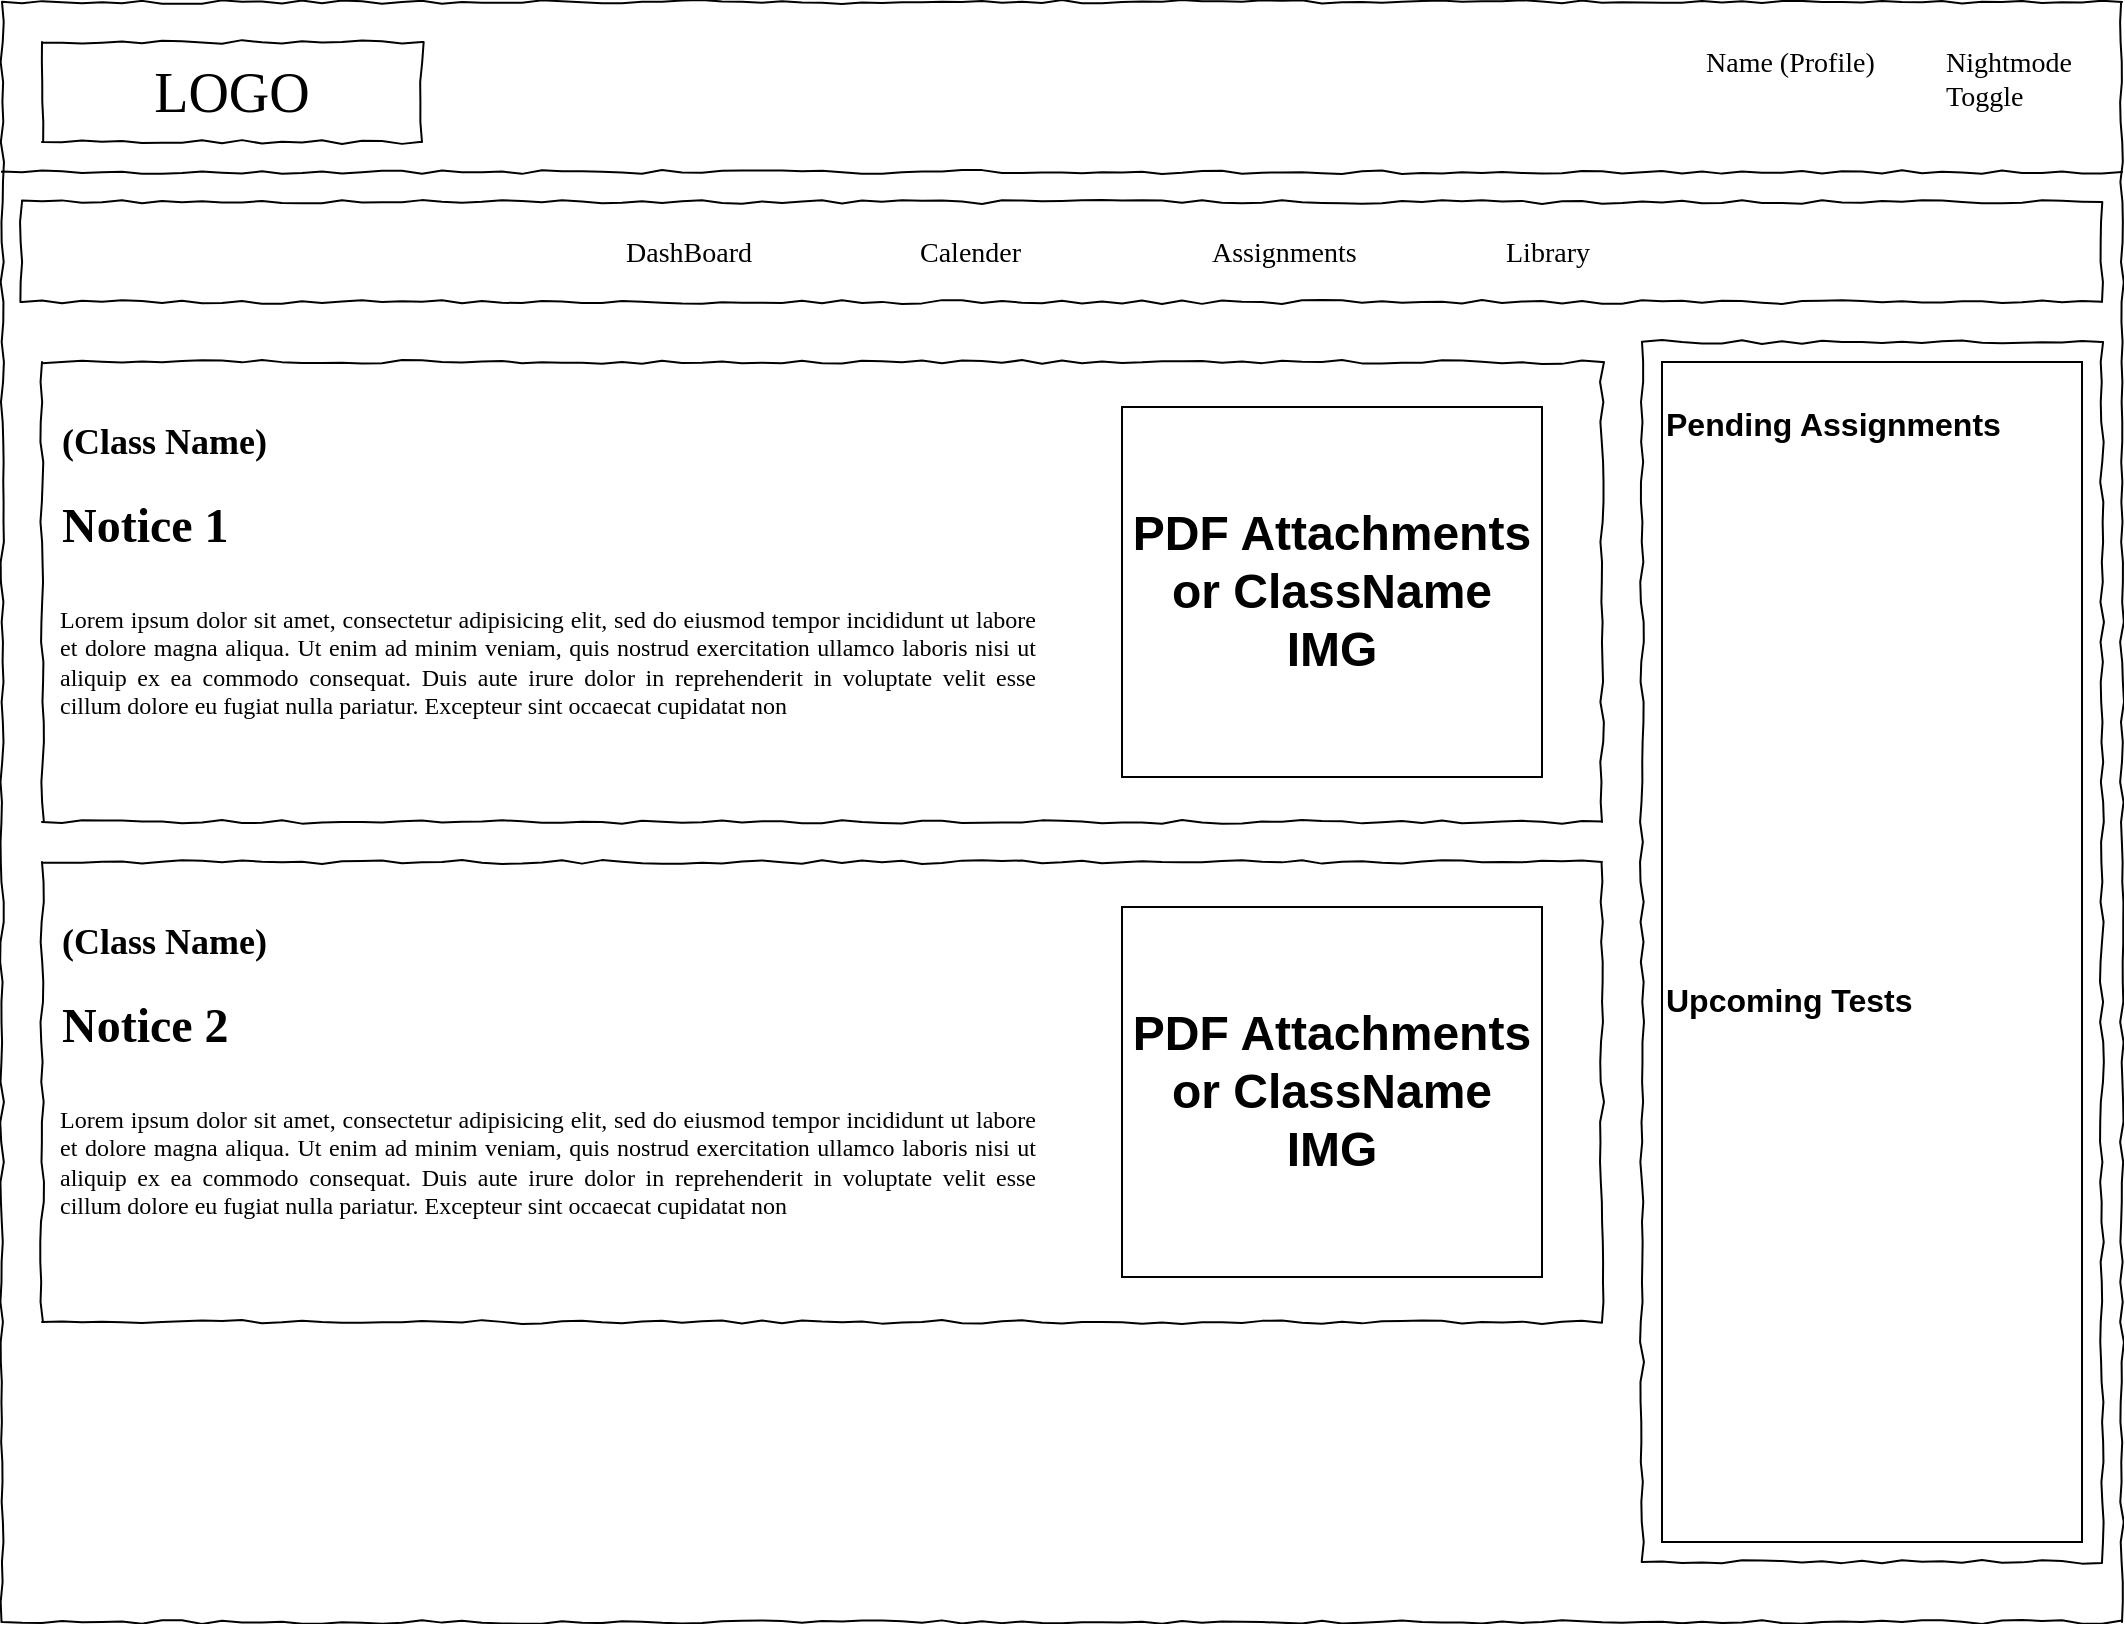 <mxfile version="20.3.3" type="device"><diagram name="Page-1" id="03018318-947c-dd8e-b7a3-06fadd420f32"><mxGraphModel dx="1261" dy="739" grid="1" gridSize="10" guides="1" tooltips="1" connect="1" arrows="1" fold="1" page="1" pageScale="1" pageWidth="1100" pageHeight="850" background="#ffffff" math="0" shadow="0"><root><mxCell id="0"/><mxCell id="1" parent="0"/><mxCell id="677b7b8949515195-1" value="" style="whiteSpace=wrap;html=1;rounded=0;shadow=0;labelBackgroundColor=none;strokeColor=#000000;strokeWidth=1;fillColor=none;fontFamily=Verdana;fontSize=12;fontColor=#000000;align=center;comic=1;" parent="1" vertex="1"><mxGeometry x="20" y="20" width="1060" height="810" as="geometry"/></mxCell><mxCell id="677b7b8949515195-2" value="LOGO" style="whiteSpace=wrap;html=1;rounded=0;shadow=0;labelBackgroundColor=none;strokeWidth=1;fontFamily=Verdana;fontSize=28;align=center;comic=1;" parent="1" vertex="1"><mxGeometry x="40" y="40" width="190" height="50" as="geometry"/></mxCell><mxCell id="677b7b8949515195-6" value="Name (Profile)" style="text;html=1;points=[];align=left;verticalAlign=top;spacingTop=-4;fontSize=14;fontFamily=Verdana" parent="1" vertex="1"><mxGeometry x="870" y="40" width="60" height="20" as="geometry"/></mxCell><mxCell id="677b7b8949515195-7" value="Nightmode &lt;br&gt;Toggle" style="text;html=1;points=[];align=left;verticalAlign=top;spacingTop=-4;fontSize=14;fontFamily=Verdana" parent="1" vertex="1"><mxGeometry x="990" y="40" width="60" height="20" as="geometry"/></mxCell><mxCell id="677b7b8949515195-9" value="" style="line;strokeWidth=1;html=1;rounded=0;shadow=0;labelBackgroundColor=none;fillColor=none;fontFamily=Verdana;fontSize=14;fontColor=#000000;align=center;comic=1;" parent="1" vertex="1"><mxGeometry x="20" y="100" width="1060" height="10" as="geometry"/></mxCell><mxCell id="677b7b8949515195-10" value="" style="whiteSpace=wrap;html=1;rounded=0;shadow=0;labelBackgroundColor=none;strokeWidth=1;fillColor=none;fontFamily=Verdana;fontSize=12;align=center;comic=1;" parent="1" vertex="1"><mxGeometry x="30" y="120" width="1040" height="50" as="geometry"/></mxCell><mxCell id="677b7b8949515195-11" value="DashBoard" style="text;html=1;points=[];align=left;verticalAlign=top;spacingTop=-4;fontSize=14;fontFamily=Verdana" parent="1" vertex="1"><mxGeometry x="330" y="135" width="60" height="20" as="geometry"/></mxCell><mxCell id="677b7b8949515195-12" value="Calender" style="text;html=1;points=[];align=left;verticalAlign=top;spacingTop=-4;fontSize=14;fontFamily=Verdana" parent="1" vertex="1"><mxGeometry x="477" y="135" width="60" height="20" as="geometry"/></mxCell><mxCell id="677b7b8949515195-13" value="Assignments" style="text;html=1;points=[];align=left;verticalAlign=top;spacingTop=-4;fontSize=14;fontFamily=Verdana" parent="1" vertex="1"><mxGeometry x="623" y="135" width="60" height="20" as="geometry"/></mxCell><mxCell id="677b7b8949515195-14" value="Library" style="text;html=1;points=[];align=left;verticalAlign=top;spacingTop=-4;fontSize=14;fontFamily=Verdana" parent="1" vertex="1"><mxGeometry x="770" y="135" width="60" height="20" as="geometry"/></mxCell><mxCell id="677b7b8949515195-16" value="" style="verticalLabelPosition=bottom;shadow=0;dashed=0;align=center;html=1;verticalAlign=top;strokeWidth=1;shape=mxgraph.mockup.graphics.simpleIcon;strokeColor=none;rounded=0;labelBackgroundColor=none;fontFamily=Verdana;fontSize=14;fontColor=#000000;comic=1;" parent="1" vertex="1"><mxGeometry x="30" y="190" width="800" height="630" as="geometry"/></mxCell><mxCell id="677b7b8949515195-25" value="" style="whiteSpace=wrap;html=1;rounded=0;shadow=0;labelBackgroundColor=none;strokeWidth=1;fillColor=none;fontFamily=Verdana;fontSize=12;align=center;comic=1;" parent="1" vertex="1"><mxGeometry x="840" y="190" width="230" height="610" as="geometry"/></mxCell><mxCell id="sfjCacas0-dpPgbK1JKT-6" value="" style="group" vertex="1" connectable="0" parent="1"><mxGeometry x="40" y="200" width="780" height="230" as="geometry"/></mxCell><mxCell id="677b7b8949515195-15" value="&lt;h2 style=&quot;&quot;&gt;&lt;span&gt;(Class Name)&amp;nbsp;&lt;/span&gt;&lt;/h2&gt;&lt;h1 style=&quot;&quot;&gt;&lt;span&gt;Notice 1&amp;nbsp;&lt;/span&gt;&lt;/h1&gt;&lt;div style=&quot;&quot;&gt;&lt;span&gt;&lt;br&gt;&lt;/span&gt;&lt;/div&gt;&lt;div style=&quot;&quot;&gt;&lt;br&gt;&lt;/div&gt;" style="whiteSpace=wrap;html=1;rounded=0;shadow=0;labelBackgroundColor=none;strokeWidth=1;fillColor=none;fontFamily=Verdana;fontSize=12;align=left;verticalAlign=top;spacing=10;comic=1;" parent="sfjCacas0-dpPgbK1JKT-6" vertex="1"><mxGeometry width="780" height="230" as="geometry"/></mxCell><mxCell id="sfjCacas0-dpPgbK1JKT-1" value="&lt;div style=&quot;text-align: justify;&quot;&gt;&lt;span style=&quot;font-family: Verdana;&quot;&gt;Lorem ipsum dolor sit amet, consectetur adipisicing elit, sed do eiusmod tempor incididunt ut labore et dolore magna aliqua. Ut enim ad minim veniam, quis nostrud exercitation ullamco laboris nisi ut aliquip ex ea commodo consequat. Duis aute irure dolor in reprehenderit in voluptate velit esse cillum dolore eu fugiat nulla pariatur. Excepteur sint occaecat cupidatat non&lt;/span&gt;&lt;/div&gt;" style="rounded=0;whiteSpace=wrap;html=1;strokeColor=none;align=left;" vertex="1" parent="sfjCacas0-dpPgbK1JKT-6"><mxGeometry x="7" y="97.5" width="490" height="105" as="geometry"/></mxCell><mxCell id="sfjCacas0-dpPgbK1JKT-5" value="&lt;h1&gt;PDF Attachments or ClassName IMG&lt;/h1&gt;" style="rounded=0;whiteSpace=wrap;html=1;" vertex="1" parent="sfjCacas0-dpPgbK1JKT-6"><mxGeometry x="540" y="22.5" width="210" height="185" as="geometry"/></mxCell><mxCell id="sfjCacas0-dpPgbK1JKT-7" value="" style="group" vertex="1" connectable="0" parent="1"><mxGeometry x="40" y="450" width="780" height="230" as="geometry"/></mxCell><mxCell id="sfjCacas0-dpPgbK1JKT-8" value="&lt;h2 style=&quot;&quot;&gt;&lt;span&gt;(Class Name)&amp;nbsp;&lt;/span&gt;&lt;/h2&gt;&lt;h1 style=&quot;&quot;&gt;&lt;span&gt;Notice 2&amp;nbsp;&lt;/span&gt;&lt;/h1&gt;&lt;div style=&quot;&quot;&gt;&lt;span&gt;&lt;br&gt;&lt;/span&gt;&lt;/div&gt;&lt;div style=&quot;&quot;&gt;&lt;br&gt;&lt;/div&gt;" style="whiteSpace=wrap;html=1;rounded=0;shadow=0;labelBackgroundColor=none;strokeWidth=1;fillColor=none;fontFamily=Verdana;fontSize=12;align=left;verticalAlign=top;spacing=10;comic=1;" vertex="1" parent="sfjCacas0-dpPgbK1JKT-7"><mxGeometry width="780" height="230" as="geometry"/></mxCell><mxCell id="sfjCacas0-dpPgbK1JKT-9" value="&lt;div style=&quot;text-align: justify;&quot;&gt;&lt;span style=&quot;font-family: Verdana;&quot;&gt;Lorem ipsum dolor sit amet, consectetur adipisicing elit, sed do eiusmod tempor incididunt ut labore et dolore magna aliqua. Ut enim ad minim veniam, quis nostrud exercitation ullamco laboris nisi ut aliquip ex ea commodo consequat. Duis aute irure dolor in reprehenderit in voluptate velit esse cillum dolore eu fugiat nulla pariatur. Excepteur sint occaecat cupidatat non&lt;/span&gt;&lt;/div&gt;" style="rounded=0;whiteSpace=wrap;html=1;strokeColor=none;align=left;" vertex="1" parent="sfjCacas0-dpPgbK1JKT-7"><mxGeometry x="7" y="97.5" width="490" height="105" as="geometry"/></mxCell><mxCell id="sfjCacas0-dpPgbK1JKT-10" value="&lt;h1&gt;PDF Attachments or ClassName IMG&lt;/h1&gt;" style="rounded=0;whiteSpace=wrap;html=1;" vertex="1" parent="sfjCacas0-dpPgbK1JKT-7"><mxGeometry x="540" y="22.5" width="210" height="185" as="geometry"/></mxCell><mxCell id="sfjCacas0-dpPgbK1JKT-12" value="&lt;h1&gt;&lt;font size=&quot;3&quot;&gt;Pending Assignments&lt;br&gt;&lt;br&gt;&lt;br&gt;&lt;br&gt;&lt;br&gt;&lt;br&gt;&lt;br&gt;&lt;br&gt;&lt;br&gt;&lt;br&gt;Upcoming Tests&lt;/font&gt;&lt;/h1&gt;&lt;div&gt;&lt;font size=&quot;3&quot;&gt;&lt;br&gt;&lt;/font&gt;&lt;/div&gt;&lt;div&gt;&lt;font size=&quot;3&quot;&gt;&lt;br&gt;&lt;/font&gt;&lt;/div&gt;&lt;div&gt;&lt;font size=&quot;3&quot;&gt;&lt;br&gt;&lt;/font&gt;&lt;/div&gt;&lt;div&gt;&lt;br&gt;&lt;/div&gt;&lt;div&gt;&lt;font size=&quot;3&quot;&gt;&lt;br&gt;&lt;/font&gt;&lt;/div&gt;&lt;div&gt;&lt;font size=&quot;3&quot;&gt;&lt;br&gt;&lt;/font&gt;&lt;/div&gt;&lt;div&gt;&lt;font size=&quot;3&quot;&gt;&lt;br&gt;&lt;/font&gt;&lt;/div&gt;&lt;div&gt;&lt;font size=&quot;3&quot;&gt;&lt;br&gt;&lt;/font&gt;&lt;/div&gt;&lt;div&gt;&lt;font size=&quot;3&quot;&gt;&lt;br&gt;&lt;/font&gt;&lt;/div&gt;&lt;div&gt;&lt;font size=&quot;3&quot;&gt;&lt;br&gt;&lt;/font&gt;&lt;/div&gt;&lt;div&gt;&lt;font size=&quot;3&quot;&gt;&lt;br&gt;&lt;/font&gt;&lt;/div&gt;&lt;div&gt;&lt;font size=&quot;3&quot;&gt;&lt;br&gt;&lt;/font&gt;&lt;/div&gt;&lt;div&gt;&lt;font size=&quot;3&quot;&gt;&lt;br&gt;&lt;/font&gt;&lt;/div&gt;" style="rounded=0;whiteSpace=wrap;html=1;align=left;" vertex="1" parent="1"><mxGeometry x="850" y="200" width="210" height="590" as="geometry"/></mxCell></root></mxGraphModel></diagram></mxfile>